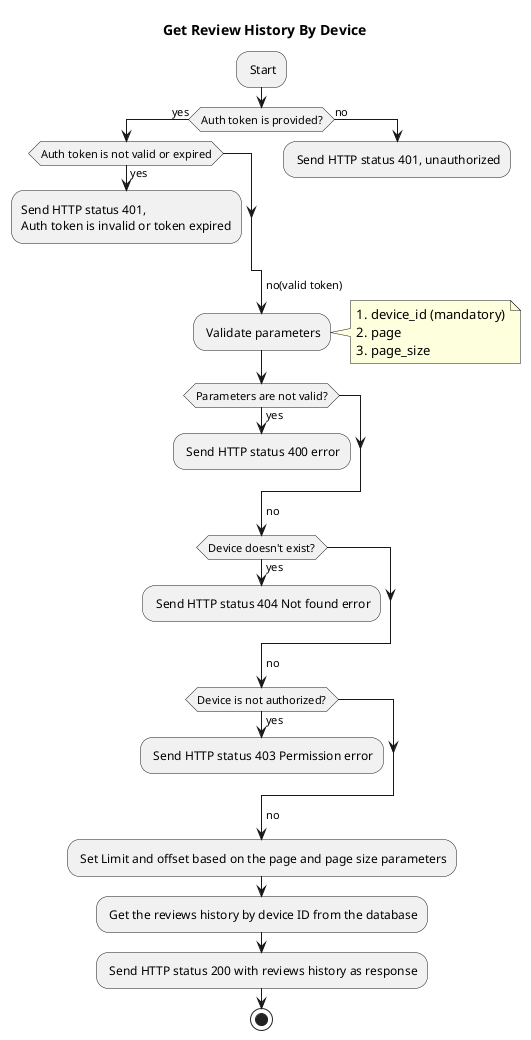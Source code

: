 @startuml get review history by device ID
title Get Review History By Device

: Start;
if (Auth token is provided?) then (yes)
    if (Auth token is not valid or expired) then (yes)
        :Send HTTP status 401,
        Auth token is invalid or token expired;
        kill
    endif
else (no)
    : Send HTTP status 401, unauthorized;
    kill
endif
->no(valid token);
: Validate parameters;
note right
    1. device_id (mandatory)
    2. page
    3. page_size
end note
if (Parameters are not valid?) then (yes)
    : Send HTTP status 400 error;
    kill
endif
->no;
if (Device doesn't exist?) then (yes)
    : Send HTTP status 404 Not found error;
    kill
endif
->no;
if (Device is not authorized?) then (yes)
    : Send HTTP status 403 Permission error;
    kill
endif
->no;
: Set Limit and offset based on the page and page size parameters;
: Get the reviews history by device ID from the database;
: Send HTTP status 200 with reviews history as response;
stop
@enduml
